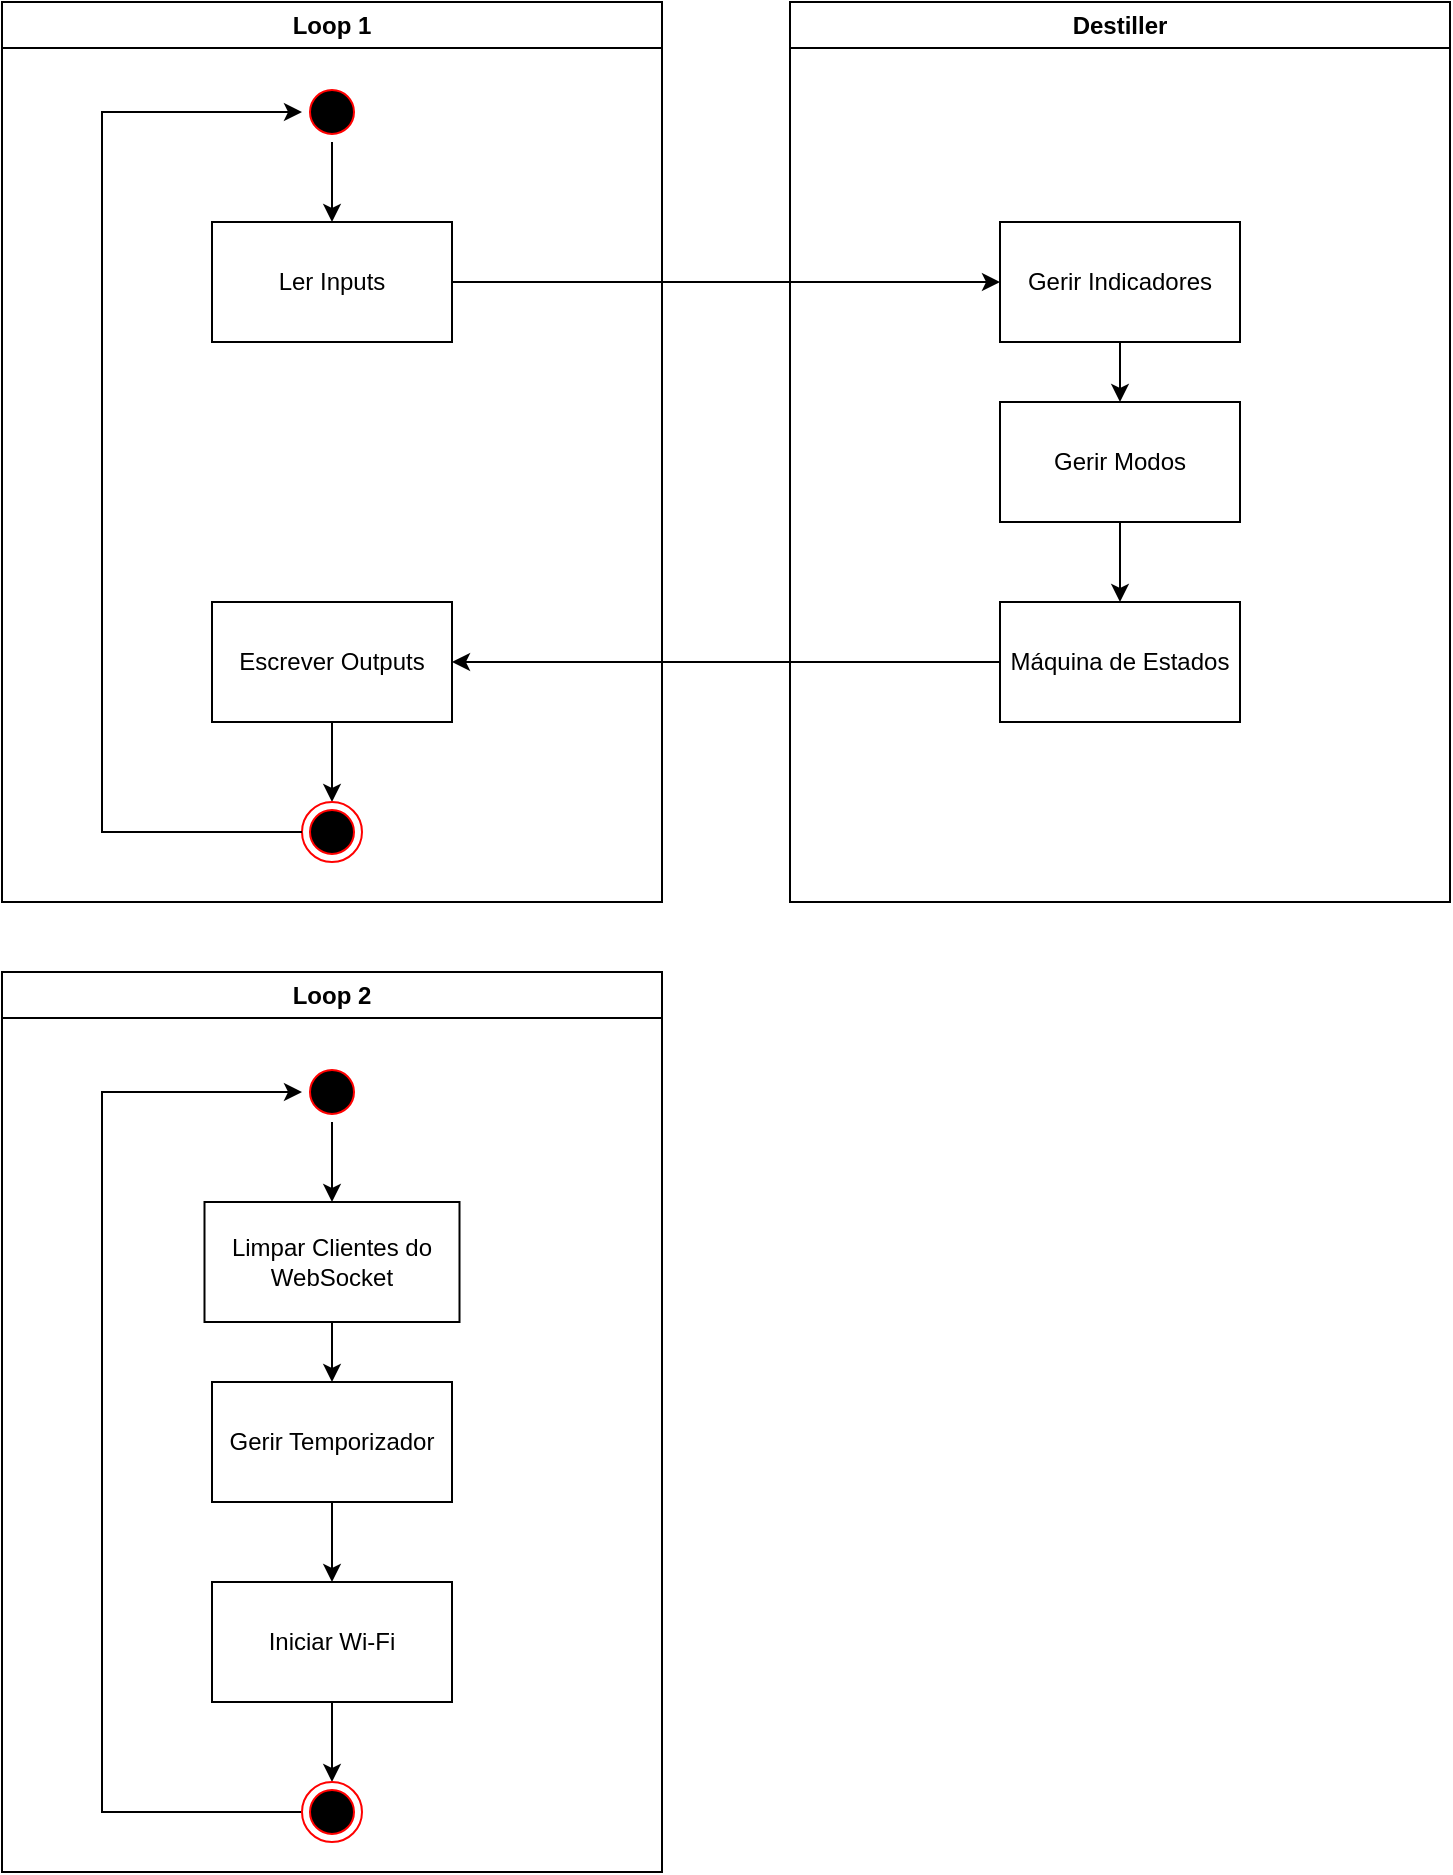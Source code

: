 <mxfile version="24.7.5">
  <diagram name="Página-1" id="likM_Zx0xi8ce1BpOYYx">
    <mxGraphModel dx="1434" dy="844" grid="1" gridSize="10" guides="1" tooltips="1" connect="1" arrows="1" fold="1" page="1" pageScale="1" pageWidth="827" pageHeight="1169" math="0" shadow="0">
      <root>
        <mxCell id="0" />
        <mxCell id="1" parent="0" />
        <mxCell id="uN7vdesGVFmBK7bu6LfC-3" value="Loop 1" style="swimlane;whiteSpace=wrap;html=1;" parent="1" vertex="1">
          <mxGeometry x="20" y="100" width="330" height="450" as="geometry" />
        </mxCell>
        <mxCell id="HeQsAgaRg_xVDd7Yr6tL-9" value="Ler Inputs" style="rounded=0;whiteSpace=wrap;html=1;" parent="uN7vdesGVFmBK7bu6LfC-3" vertex="1">
          <mxGeometry x="105" y="110" width="120" height="60" as="geometry" />
        </mxCell>
        <mxCell id="Ca2ilZbx1kHiZppOascD-66" style="edgeStyle=orthogonalEdgeStyle;rounded=0;orthogonalLoop=1;jettySize=auto;html=1;entryX=0.5;entryY=0;entryDx=0;entryDy=0;" parent="uN7vdesGVFmBK7bu6LfC-3" source="HeQsAgaRg_xVDd7Yr6tL-10" target="Ca2ilZbx1kHiZppOascD-42" edge="1">
          <mxGeometry relative="1" as="geometry" />
        </mxCell>
        <mxCell id="HeQsAgaRg_xVDd7Yr6tL-10" value="Escrever Outputs" style="rounded=0;whiteSpace=wrap;html=1;" parent="uN7vdesGVFmBK7bu6LfC-3" vertex="1">
          <mxGeometry x="105" y="300" width="120" height="60" as="geometry" />
        </mxCell>
        <mxCell id="Ca2ilZbx1kHiZppOascD-47" style="edgeStyle=orthogonalEdgeStyle;rounded=0;orthogonalLoop=1;jettySize=auto;html=1;entryX=0.5;entryY=0;entryDx=0;entryDy=0;" parent="uN7vdesGVFmBK7bu6LfC-3" source="Ca2ilZbx1kHiZppOascD-45" target="HeQsAgaRg_xVDd7Yr6tL-9" edge="1">
          <mxGeometry relative="1" as="geometry" />
        </mxCell>
        <mxCell id="Ca2ilZbx1kHiZppOascD-45" value="" style="ellipse;html=1;shape=startState;fillColor=#000000;strokeColor=#ff0000;" parent="uN7vdesGVFmBK7bu6LfC-3" vertex="1">
          <mxGeometry x="150" y="40" width="30" height="30" as="geometry" />
        </mxCell>
        <mxCell id="Ca2ilZbx1kHiZppOascD-42" value="" style="ellipse;html=1;shape=endState;fillColor=#000000;strokeColor=#ff0000;" parent="uN7vdesGVFmBK7bu6LfC-3" vertex="1">
          <mxGeometry x="150" y="400" width="30" height="30" as="geometry" />
        </mxCell>
        <mxCell id="Ca2ilZbx1kHiZppOascD-48" style="edgeStyle=orthogonalEdgeStyle;rounded=0;orthogonalLoop=1;jettySize=auto;html=1;entryX=0;entryY=0.5;entryDx=0;entryDy=0;" parent="uN7vdesGVFmBK7bu6LfC-3" source="Ca2ilZbx1kHiZppOascD-42" target="Ca2ilZbx1kHiZppOascD-45" edge="1">
          <mxGeometry relative="1" as="geometry">
            <Array as="points">
              <mxPoint x="50" y="415" />
              <mxPoint x="50" y="55" />
            </Array>
          </mxGeometry>
        </mxCell>
        <mxCell id="uN7vdesGVFmBK7bu6LfC-4" value="Loop 2" style="swimlane;whiteSpace=wrap;html=1;" parent="1" vertex="1">
          <mxGeometry x="20" y="585" width="330" height="450" as="geometry" />
        </mxCell>
        <mxCell id="Ca2ilZbx1kHiZppOascD-36" style="edgeStyle=orthogonalEdgeStyle;rounded=0;orthogonalLoop=1;jettySize=auto;html=1;exitX=0.5;exitY=1;exitDx=0;exitDy=0;entryX=0.5;entryY=0;entryDx=0;entryDy=0;" parent="uN7vdesGVFmBK7bu6LfC-4" source="Ca2ilZbx1kHiZppOascD-37" target="Ca2ilZbx1kHiZppOascD-39" edge="1">
          <mxGeometry relative="1" as="geometry" />
        </mxCell>
        <mxCell id="Ca2ilZbx1kHiZppOascD-37" value="Limpar Clientes do WebSocket" style="rounded=0;whiteSpace=wrap;" parent="uN7vdesGVFmBK7bu6LfC-4" vertex="1">
          <mxGeometry x="101.25" y="115" width="127.5" height="60" as="geometry" />
        </mxCell>
        <mxCell id="Ca2ilZbx1kHiZppOascD-38" style="edgeStyle=orthogonalEdgeStyle;rounded=0;orthogonalLoop=1;jettySize=auto;html=1;exitX=0.5;exitY=1;exitDx=0;exitDy=0;entryX=0.5;entryY=0;entryDx=0;entryDy=0;" parent="uN7vdesGVFmBK7bu6LfC-4" source="Ca2ilZbx1kHiZppOascD-39" target="Ca2ilZbx1kHiZppOascD-40" edge="1">
          <mxGeometry relative="1" as="geometry" />
        </mxCell>
        <mxCell id="Ca2ilZbx1kHiZppOascD-39" value="Gerir Temporizador" style="rounded=0;whiteSpace=wrap;html=1;" parent="uN7vdesGVFmBK7bu6LfC-4" vertex="1">
          <mxGeometry x="105" y="205" width="120" height="60" as="geometry" />
        </mxCell>
        <mxCell id="Ca2ilZbx1kHiZppOascD-53" style="edgeStyle=orthogonalEdgeStyle;rounded=0;orthogonalLoop=1;jettySize=auto;html=1;entryX=0.5;entryY=0;entryDx=0;entryDy=0;" parent="uN7vdesGVFmBK7bu6LfC-4" source="Ca2ilZbx1kHiZppOascD-40" target="Ca2ilZbx1kHiZppOascD-52" edge="1">
          <mxGeometry relative="1" as="geometry" />
        </mxCell>
        <mxCell id="Ca2ilZbx1kHiZppOascD-40" value="Iniciar Wi-Fi" style="rounded=0;whiteSpace=wrap;html=1;" parent="uN7vdesGVFmBK7bu6LfC-4" vertex="1">
          <mxGeometry x="105" y="305" width="120" height="60" as="geometry" />
        </mxCell>
        <mxCell id="Ca2ilZbx1kHiZppOascD-51" style="edgeStyle=orthogonalEdgeStyle;rounded=0;orthogonalLoop=1;jettySize=auto;html=1;entryX=0.5;entryY=0;entryDx=0;entryDy=0;" parent="uN7vdesGVFmBK7bu6LfC-4" source="Ca2ilZbx1kHiZppOascD-49" target="Ca2ilZbx1kHiZppOascD-37" edge="1">
          <mxGeometry relative="1" as="geometry" />
        </mxCell>
        <mxCell id="Ca2ilZbx1kHiZppOascD-49" value="" style="ellipse;html=1;shape=startState;fillColor=#000000;strokeColor=#ff0000;" parent="uN7vdesGVFmBK7bu6LfC-4" vertex="1">
          <mxGeometry x="150" y="45" width="30" height="30" as="geometry" />
        </mxCell>
        <mxCell id="Ca2ilZbx1kHiZppOascD-55" style="edgeStyle=orthogonalEdgeStyle;rounded=0;orthogonalLoop=1;jettySize=auto;html=1;entryX=0;entryY=0.5;entryDx=0;entryDy=0;" parent="uN7vdesGVFmBK7bu6LfC-4" source="Ca2ilZbx1kHiZppOascD-52" target="Ca2ilZbx1kHiZppOascD-49" edge="1">
          <mxGeometry relative="1" as="geometry">
            <Array as="points">
              <mxPoint x="50" y="420" />
              <mxPoint x="50" y="60" />
            </Array>
          </mxGeometry>
        </mxCell>
        <mxCell id="Ca2ilZbx1kHiZppOascD-52" value="" style="ellipse;html=1;shape=endState;fillColor=#000000;strokeColor=#ff0000;" parent="uN7vdesGVFmBK7bu6LfC-4" vertex="1">
          <mxGeometry x="150" y="405" width="30" height="30" as="geometry" />
        </mxCell>
        <mxCell id="HeQsAgaRg_xVDd7Yr6tL-1" value="Destiller" style="swimlane;whiteSpace=wrap;html=1;" parent="1" vertex="1">
          <mxGeometry x="414" y="100" width="330" height="450" as="geometry" />
        </mxCell>
        <mxCell id="HeQsAgaRg_xVDd7Yr6tL-12" style="edgeStyle=orthogonalEdgeStyle;rounded=0;orthogonalLoop=1;jettySize=auto;html=1;exitX=0.5;exitY=1;exitDx=0;exitDy=0;entryX=0.5;entryY=0;entryDx=0;entryDy=0;" parent="HeQsAgaRg_xVDd7Yr6tL-1" source="HeQsAgaRg_xVDd7Yr6tL-7" target="HeQsAgaRg_xVDd7Yr6tL-8" edge="1">
          <mxGeometry relative="1" as="geometry" />
        </mxCell>
        <mxCell id="HeQsAgaRg_xVDd7Yr6tL-7" value="Gerir Indicadores" style="rounded=0;whiteSpace=wrap;html=1;" parent="HeQsAgaRg_xVDd7Yr6tL-1" vertex="1">
          <mxGeometry x="105" y="110" width="120" height="60" as="geometry" />
        </mxCell>
        <mxCell id="Ca2ilZbx1kHiZppOascD-31" style="edgeStyle=orthogonalEdgeStyle;rounded=0;orthogonalLoop=1;jettySize=auto;html=1;exitX=0.5;exitY=1;exitDx=0;exitDy=0;entryX=0.5;entryY=0;entryDx=0;entryDy=0;" parent="HeQsAgaRg_xVDd7Yr6tL-1" source="HeQsAgaRg_xVDd7Yr6tL-8" target="Ca2ilZbx1kHiZppOascD-30" edge="1">
          <mxGeometry relative="1" as="geometry" />
        </mxCell>
        <mxCell id="HeQsAgaRg_xVDd7Yr6tL-8" value="Gerir Modos" style="rounded=0;whiteSpace=wrap;html=1;" parent="HeQsAgaRg_xVDd7Yr6tL-1" vertex="1">
          <mxGeometry x="105" y="200" width="120" height="60" as="geometry" />
        </mxCell>
        <mxCell id="Ca2ilZbx1kHiZppOascD-30" value="Máquina de Estados" style="rounded=0;whiteSpace=wrap;html=1;" parent="HeQsAgaRg_xVDd7Yr6tL-1" vertex="1">
          <mxGeometry x="105" y="300" width="120" height="60" as="geometry" />
        </mxCell>
        <mxCell id="Ca2ilZbx1kHiZppOascD-32" style="edgeStyle=orthogonalEdgeStyle;rounded=0;orthogonalLoop=1;jettySize=auto;html=1;entryX=0;entryY=0.5;entryDx=0;entryDy=0;" parent="1" source="HeQsAgaRg_xVDd7Yr6tL-9" target="HeQsAgaRg_xVDd7Yr6tL-7" edge="1">
          <mxGeometry relative="1" as="geometry" />
        </mxCell>
        <mxCell id="Ca2ilZbx1kHiZppOascD-65" style="edgeStyle=orthogonalEdgeStyle;rounded=0;orthogonalLoop=1;jettySize=auto;html=1;entryX=1;entryY=0.5;entryDx=0;entryDy=0;" parent="1" source="Ca2ilZbx1kHiZppOascD-30" target="HeQsAgaRg_xVDd7Yr6tL-10" edge="1">
          <mxGeometry relative="1" as="geometry" />
        </mxCell>
      </root>
    </mxGraphModel>
  </diagram>
</mxfile>
